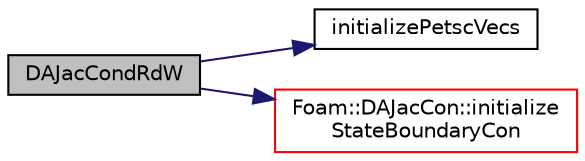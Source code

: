 digraph "DAJacCondRdW"
{
  bgcolor="transparent";
  edge [fontname="Helvetica",fontsize="10",labelfontname="Helvetica",labelfontsize="10"];
  node [fontname="Helvetica",fontsize="10",shape=record];
  rankdir="LR";
  Node0 [label="DAJacCondRdW",height=0.2,width=0.4,color="black", fillcolor="grey75", style="filled", fontcolor="black"];
  Node0 -> Node1 [color="midnightblue",fontsize="10",style="solid",fontname="Helvetica"];
  Node1 [label="initializePetscVecs",height=0.2,width=0.4,color="black",URL="$classFoam_1_1DAJacCondRdW.html#af9972276138ae8614920c1c71d5504d0",tooltip="initialize petsc vectors "];
  Node0 -> Node2 [color="midnightblue",fontsize="10",style="solid",fontname="Helvetica"];
  Node2 [label="Foam::DAJacCon::initialize\lStateBoundaryCon",height=0.2,width=0.4,color="red",URL="$classFoam_1_1DAJacCon.html#ac2798cb77fc5621a0a8067b960f2e9d8",tooltip="initialize state boundary connection "];
}
